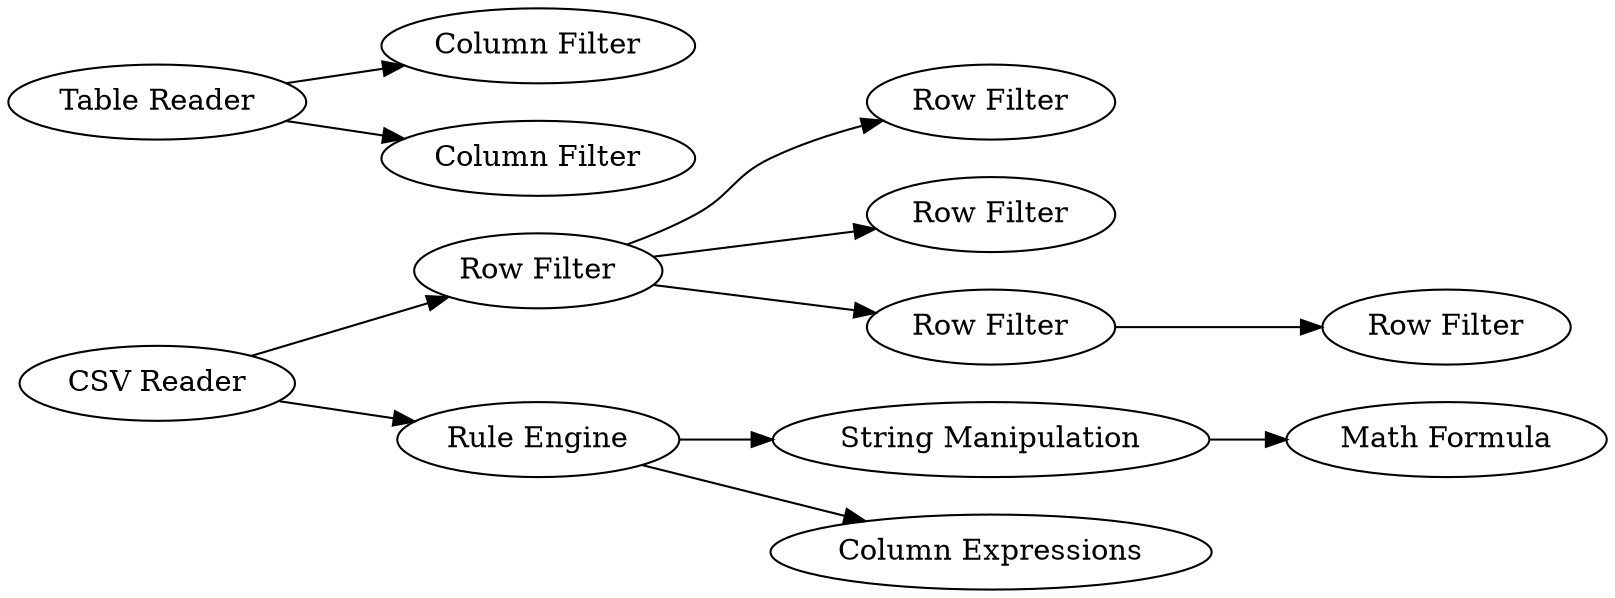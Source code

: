 digraph {
	2 [label="Row Filter"]
	3 [label="Row Filter"]
	5 [label="Row Filter"]
	11 [label="Row Filter"]
	12 [label="Row Filter"]
	23 [label="Column Filter"]
	24 [label="Column Filter"]
	25 [label="CSV Reader"]
	26 [label="Table Reader"]
	27 [label="Rule Engine"]
	28 [label="String Manipulation"]
	29 [label="Math Formula"]
	30 [label="Column Expressions"]
	2 -> 3
	2 -> 5
	2 -> 11
	11 -> 12
	25 -> 2
	25 -> 27
	26 -> 24
	26 -> 23
	27 -> 28
	27 -> 30
	28 -> 29
	rankdir=LR
}
